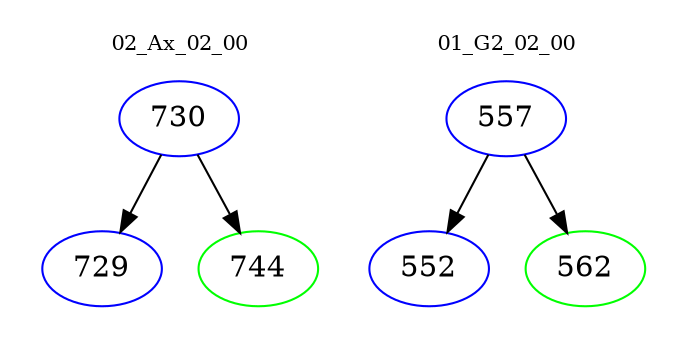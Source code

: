 digraph{
subgraph cluster_0 {
color = white
label = "02_Ax_02_00";
fontsize=10;
T0_730 [label="730", color="blue"]
T0_730 -> T0_729 [color="black"]
T0_729 [label="729", color="blue"]
T0_730 -> T0_744 [color="black"]
T0_744 [label="744", color="green"]
}
subgraph cluster_1 {
color = white
label = "01_G2_02_00";
fontsize=10;
T1_557 [label="557", color="blue"]
T1_557 -> T1_552 [color="black"]
T1_552 [label="552", color="blue"]
T1_557 -> T1_562 [color="black"]
T1_562 [label="562", color="green"]
}
}
